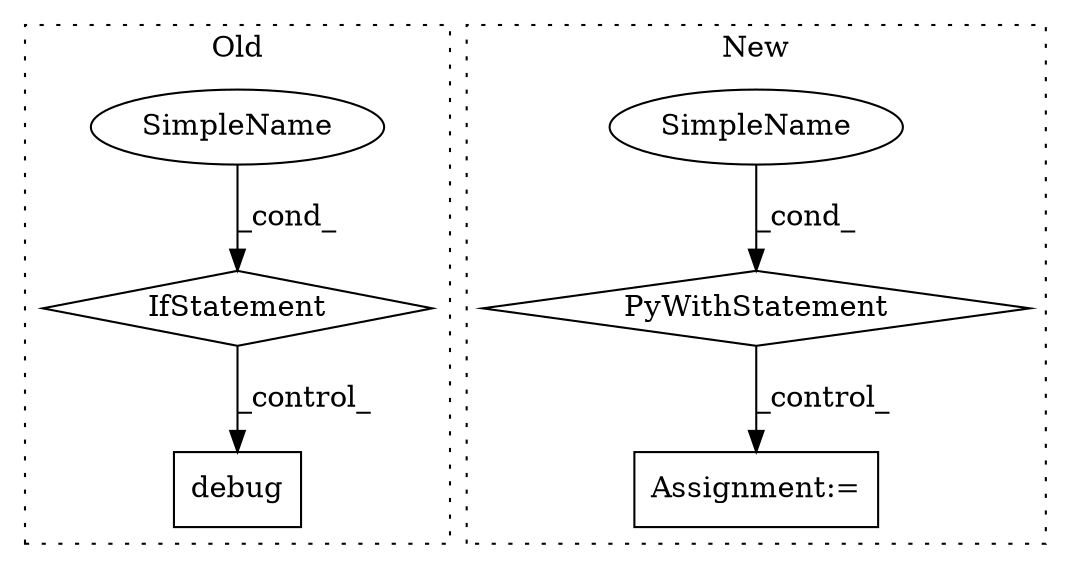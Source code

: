 digraph G {
subgraph cluster0 {
1 [label="debug" a="32" s="10855,10866" l="6,1" shape="box"];
4 [label="IfStatement" a="25" s="10654,10708" l="4,2" shape="diamond"];
5 [label="SimpleName" a="42" s="" l="" shape="ellipse"];
label = "Old";
style="dotted";
}
subgraph cluster1 {
2 [label="PyWithStatement" a="104" s="9875,9899" l="10,2" shape="diamond"];
3 [label="Assignment:=" a="7" s="9914" l="6" shape="box"];
6 [label="SimpleName" a="42" s="" l="" shape="ellipse"];
label = "New";
style="dotted";
}
2 -> 3 [label="_control_"];
4 -> 1 [label="_control_"];
5 -> 4 [label="_cond_"];
6 -> 2 [label="_cond_"];
}